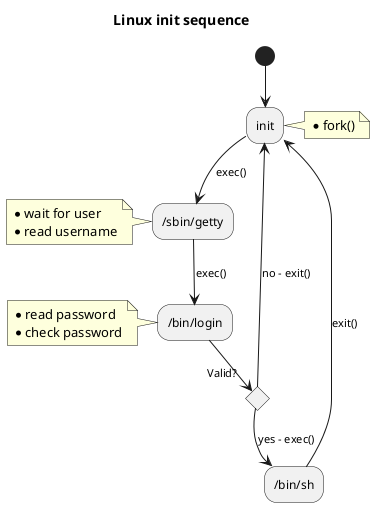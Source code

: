 @startuml
title Linux init sequence 

(*) --> "init"
note right
    * fork() 
end note

--> [exec() ] "/sbin/getty"
note left
    * wait for user
    * read username
end note

--> [exec() ] "/bin/login"
note left
    * read password
    * check password
end note

if "Valid?" then
    --> [yes - exec()] "/bin/sh"
    --> [exit()] "init"
else
    --> [no - exit()] "init" 
endif

@enduml
